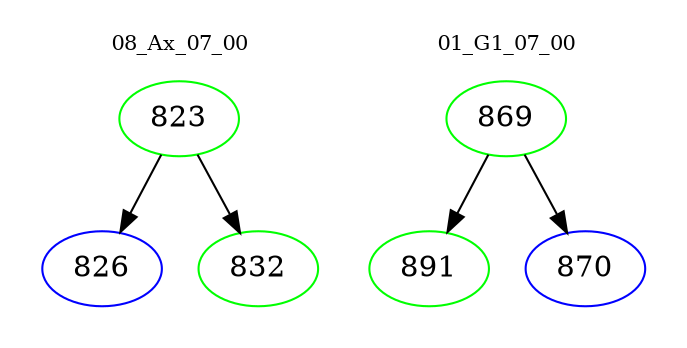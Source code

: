 digraph{
subgraph cluster_0 {
color = white
label = "08_Ax_07_00";
fontsize=10;
T0_823 [label="823", color="green"]
T0_823 -> T0_826 [color="black"]
T0_826 [label="826", color="blue"]
T0_823 -> T0_832 [color="black"]
T0_832 [label="832", color="green"]
}
subgraph cluster_1 {
color = white
label = "01_G1_07_00";
fontsize=10;
T1_869 [label="869", color="green"]
T1_869 -> T1_891 [color="black"]
T1_891 [label="891", color="green"]
T1_869 -> T1_870 [color="black"]
T1_870 [label="870", color="blue"]
}
}
